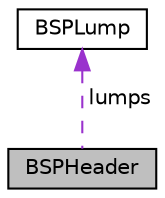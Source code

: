 digraph "BSPHeader"
{
  edge [fontname="Helvetica",fontsize="10",labelfontname="Helvetica",labelfontsize="10"];
  node [fontname="Helvetica",fontsize="10",shape=record];
  Node1 [label="BSPHeader",height=0.2,width=0.4,color="black", fillcolor="grey75", style="filled", fontcolor="black"];
  Node2 -> Node1 [dir="back",color="darkorchid3",fontsize="10",style="dashed",label=" lumps" ,fontname="Helvetica"];
  Node2 [label="BSPLump",height=0.2,width=0.4,color="black", fillcolor="white", style="filled",URL="$struct_b_s_p_lump.html"];
}
